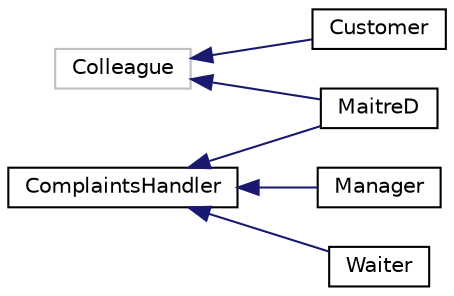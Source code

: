 digraph "Graphical Class Hierarchy"
{
 // LATEX_PDF_SIZE
  edge [fontname="Helvetica",fontsize="10",labelfontname="Helvetica",labelfontsize="10"];
  node [fontname="Helvetica",fontsize="10",shape=record];
  rankdir="LR";
  Node8 [label="Colleague",height=0.2,width=0.4,color="grey75", fillcolor="white", style="filled",tooltip=" "];
  Node8 -> Node0 [dir="back",color="midnightblue",fontsize="10",style="solid",fontname="Helvetica"];
  Node0 [label="Customer",height=0.2,width=0.4,color="black", fillcolor="white", style="filled",URL="$classCustomer.html",tooltip=" "];
  Node8 -> Node10 [dir="back",color="midnightblue",fontsize="10",style="solid",fontname="Helvetica"];
  Node10 [label="MaitreD",height=0.2,width=0.4,color="black", fillcolor="white", style="filled",URL="$classMaitreD.html",tooltip=" "];
  Node15 [label="ComplaintsHandler",height=0.2,width=0.4,color="black", fillcolor="white", style="filled",URL="$classComplaintsHandler.html",tooltip="Base class for ComplaintsHandlers responsible for handling customer complaints."];
  Node15 -> Node10 [dir="back",color="midnightblue",fontsize="10",style="solid",fontname="Helvetica"];
  Node15 -> Node16 [dir="back",color="midnightblue",fontsize="10",style="solid",fontname="Helvetica"];
  Node16 [label="Manager",height=0.2,width=0.4,color="black", fillcolor="white", style="filled",URL="$classManager.html",tooltip="One of the handler responsible for handling customer complaints."];
  Node15 -> Node17 [dir="back",color="midnightblue",fontsize="10",style="solid",fontname="Helvetica"];
  Node17 [label="Waiter",height=0.2,width=0.4,color="black", fillcolor="white", style="filled",URL="$classWaiter.html",tooltip="One of the handler responsible for handling customer complaints."];
}
